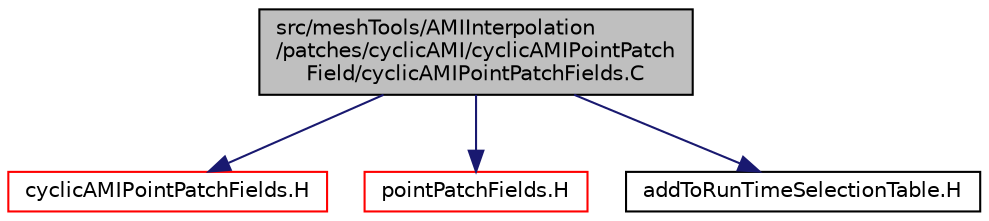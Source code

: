 digraph "src/meshTools/AMIInterpolation/patches/cyclicAMI/cyclicAMIPointPatchField/cyclicAMIPointPatchFields.C"
{
  bgcolor="transparent";
  edge [fontname="Helvetica",fontsize="10",labelfontname="Helvetica",labelfontsize="10"];
  node [fontname="Helvetica",fontsize="10",shape=record];
  Node0 [label="src/meshTools/AMIInterpolation\l/patches/cyclicAMI/cyclicAMIPointPatch\lField/cyclicAMIPointPatchFields.C",height=0.2,width=0.4,color="black", fillcolor="grey75", style="filled", fontcolor="black"];
  Node0 -> Node1 [color="midnightblue",fontsize="10",style="solid",fontname="Helvetica"];
  Node1 [label="cyclicAMIPointPatchFields.H",height=0.2,width=0.4,color="red",URL="$a08084.html"];
  Node0 -> Node257 [color="midnightblue",fontsize="10",style="solid",fontname="Helvetica"];
  Node257 [label="pointPatchFields.H",height=0.2,width=0.4,color="red",URL="$a10880.html"];
  Node0 -> Node259 [color="midnightblue",fontsize="10",style="solid",fontname="Helvetica"];
  Node259 [label="addToRunTimeSelectionTable.H",height=0.2,width=0.4,color="black",URL="$a09989.html",tooltip="Macros for easy insertion into run-time selection tables. "];
}
